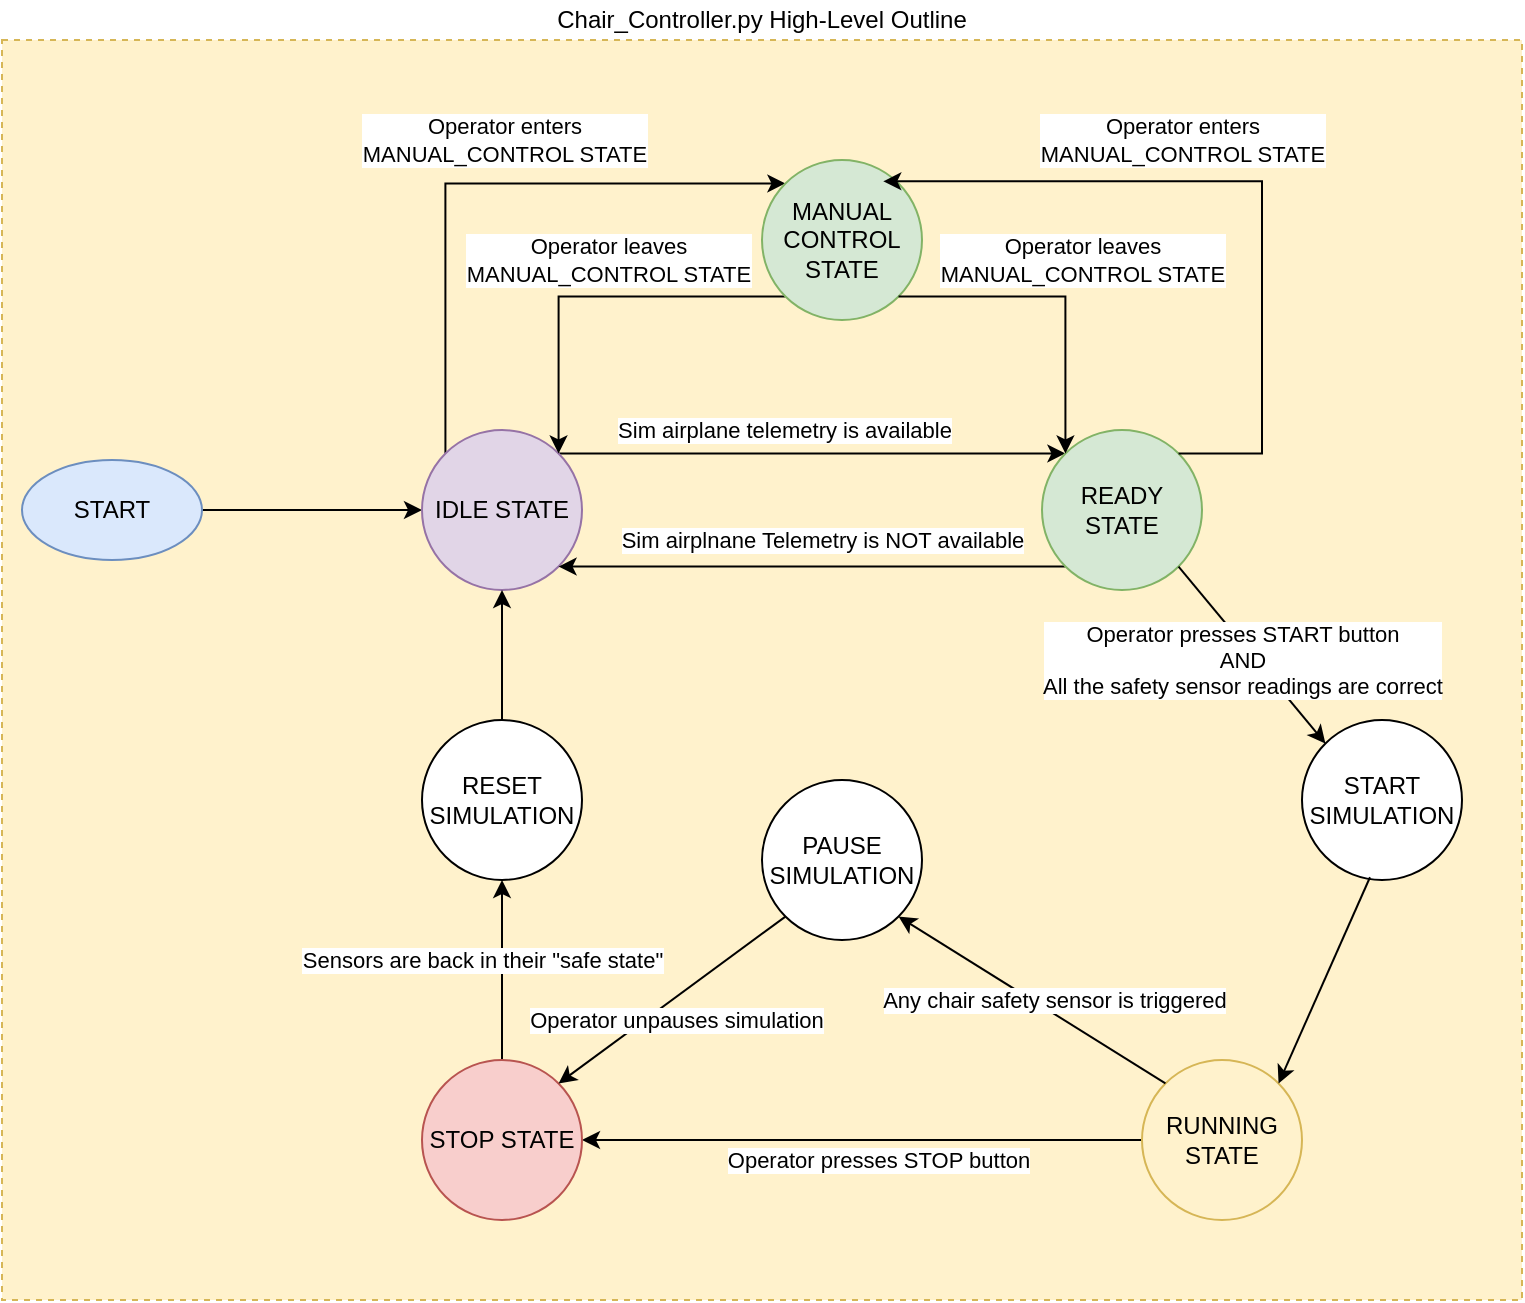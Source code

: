 <mxfile version="13.9.9" type="device"><diagram id="fqKPJh58C_-_WKvZx4oV" name="Page-1"><mxGraphModel dx="1088" dy="787" grid="1" gridSize="10" guides="1" tooltips="1" connect="1" arrows="1" fold="1" page="1" pageScale="1" pageWidth="827" pageHeight="1169" math="0" shadow="0"><root><mxCell id="0"/><mxCell id="1" parent="0"/><mxCell id="tAn7IkxYIOa6-lWWYuDk-38" value="" style="rounded=0;whiteSpace=wrap;html=1;fillColor=#fff2cc;strokeColor=#d6b656;dashed=1;" vertex="1" parent="1"><mxGeometry x="50" y="30" width="760" height="630" as="geometry"/></mxCell><mxCell id="tAn7IkxYIOa6-lWWYuDk-4" style="edgeStyle=orthogonalEdgeStyle;rounded=0;orthogonalLoop=1;jettySize=auto;html=1;exitX=1;exitY=0.5;exitDx=0;exitDy=0;" edge="1" parent="1" source="tAn7IkxYIOa6-lWWYuDk-1" target="tAn7IkxYIOa6-lWWYuDk-2"><mxGeometry relative="1" as="geometry"/></mxCell><mxCell id="tAn7IkxYIOa6-lWWYuDk-1" value="START" style="ellipse;whiteSpace=wrap;html=1;fillColor=#dae8fc;strokeColor=#6c8ebf;" vertex="1" parent="1"><mxGeometry x="60" y="240" width="90" height="50" as="geometry"/></mxCell><mxCell id="tAn7IkxYIOa6-lWWYuDk-5" style="edgeStyle=orthogonalEdgeStyle;rounded=0;orthogonalLoop=1;jettySize=auto;html=1;exitX=1;exitY=0;exitDx=0;exitDy=0;entryX=0;entryY=0;entryDx=0;entryDy=0;" edge="1" parent="1" source="tAn7IkxYIOa6-lWWYuDk-2" target="tAn7IkxYIOa6-lWWYuDk-3"><mxGeometry relative="1" as="geometry"/></mxCell><mxCell id="tAn7IkxYIOa6-lWWYuDk-6" value="Sim airplane telemetry is available" style="edgeLabel;html=1;align=center;verticalAlign=middle;resizable=0;points=[];" vertex="1" connectable="0" parent="tAn7IkxYIOa6-lWWYuDk-5"><mxGeometry x="-0.111" y="1" relative="1" as="geometry"><mxPoint y="-10.72" as="offset"/></mxGeometry></mxCell><mxCell id="tAn7IkxYIOa6-lWWYuDk-43" style="edgeStyle=orthogonalEdgeStyle;rounded=0;orthogonalLoop=1;jettySize=auto;html=1;exitX=0;exitY=0;exitDx=0;exitDy=0;entryX=0;entryY=1;entryDx=0;entryDy=0;" edge="1" parent="1" source="tAn7IkxYIOa6-lWWYuDk-2" target="tAn7IkxYIOa6-lWWYuDk-41"><mxGeometry relative="1" as="geometry"><Array as="points"><mxPoint x="272" y="102"/></Array></mxGeometry></mxCell><mxCell id="tAn7IkxYIOa6-lWWYuDk-46" value="Operator enters &lt;br&gt;MANUAL_CONTROL STATE" style="edgeLabel;html=1;align=center;verticalAlign=middle;resizable=0;points=[];" vertex="1" connectable="0" parent="tAn7IkxYIOa6-lWWYuDk-43"><mxGeometry x="0.357" y="8" relative="1" as="geometry"><mxPoint x="-42.69" y="-13.71" as="offset"/></mxGeometry></mxCell><mxCell id="tAn7IkxYIOa6-lWWYuDk-2" value="IDLE STATE" style="ellipse;whiteSpace=wrap;html=1;aspect=fixed;fillColor=#e1d5e7;strokeColor=#9673a6;" vertex="1" parent="1"><mxGeometry x="260" y="225" width="80" height="80" as="geometry"/></mxCell><mxCell id="tAn7IkxYIOa6-lWWYuDk-7" value="&lt;span style=&quot;color: rgb(0 , 0 , 0) ; font-family: &amp;#34;helvetica&amp;#34; ; font-size: 11px ; font-style: normal ; font-weight: 400 ; letter-spacing: normal ; text-align: center ; text-indent: 0px ; text-transform: none ; word-spacing: 0px ; background-color: rgb(255 , 255 , 255) ; display: inline ; float: none&quot;&gt;Sim airplnane Telemetry is NOT available&lt;/span&gt;" style="edgeStyle=orthogonalEdgeStyle;rounded=0;orthogonalLoop=1;jettySize=auto;html=1;exitX=0;exitY=1;exitDx=0;exitDy=0;entryX=1;entryY=1;entryDx=0;entryDy=0;" edge="1" parent="1" source="tAn7IkxYIOa6-lWWYuDk-3" target="tAn7IkxYIOa6-lWWYuDk-2"><mxGeometry x="-0.04" y="-13" relative="1" as="geometry"><mxPoint as="offset"/></mxGeometry></mxCell><mxCell id="tAn7IkxYIOa6-lWWYuDk-3" value="READY STATE" style="ellipse;whiteSpace=wrap;html=1;aspect=fixed;fillColor=#d5e8d4;strokeColor=#82b366;" vertex="1" parent="1"><mxGeometry x="570" y="225" width="80" height="80" as="geometry"/></mxCell><mxCell id="tAn7IkxYIOa6-lWWYuDk-29" style="edgeStyle=orthogonalEdgeStyle;rounded=0;orthogonalLoop=1;jettySize=auto;html=1;exitX=0;exitY=0.5;exitDx=0;exitDy=0;entryX=1;entryY=0.5;entryDx=0;entryDy=0;" edge="1" parent="1" source="tAn7IkxYIOa6-lWWYuDk-9" target="tAn7IkxYIOa6-lWWYuDk-16"><mxGeometry relative="1" as="geometry"/></mxCell><mxCell id="tAn7IkxYIOa6-lWWYuDk-30" value="Operator presses STOP button" style="edgeLabel;html=1;align=center;verticalAlign=middle;resizable=0;points=[];" vertex="1" connectable="0" parent="tAn7IkxYIOa6-lWWYuDk-29"><mxGeometry x="-0.089" y="1" relative="1" as="geometry"><mxPoint x="-5" y="9" as="offset"/></mxGeometry></mxCell><mxCell id="tAn7IkxYIOa6-lWWYuDk-9" value="RUNNING STATE" style="ellipse;whiteSpace=wrap;html=1;aspect=fixed;fillColor=#fff2cc;strokeColor=#d6b656;" vertex="1" parent="1"><mxGeometry x="620" y="540" width="80" height="80" as="geometry"/></mxCell><mxCell id="tAn7IkxYIOa6-lWWYuDk-37" value="Sensors are back in their &quot;safe state&quot;" style="edgeStyle=orthogonalEdgeStyle;rounded=0;orthogonalLoop=1;jettySize=auto;html=1;exitX=0.5;exitY=0;exitDx=0;exitDy=0;entryX=0.5;entryY=1;entryDx=0;entryDy=0;" edge="1" parent="1" source="tAn7IkxYIOa6-lWWYuDk-16" target="tAn7IkxYIOa6-lWWYuDk-35"><mxGeometry x="0.111" y="10" relative="1" as="geometry"><mxPoint as="offset"/></mxGeometry></mxCell><mxCell id="tAn7IkxYIOa6-lWWYuDk-16" value="STOP STATE" style="ellipse;whiteSpace=wrap;html=1;aspect=fixed;fillColor=#f8cecc;strokeColor=#b85450;" vertex="1" parent="1"><mxGeometry x="260" y="540" width="80" height="80" as="geometry"/></mxCell><mxCell id="tAn7IkxYIOa6-lWWYuDk-17" value="PAUSE SIMULATION" style="ellipse;whiteSpace=wrap;html=1;aspect=fixed;" vertex="1" parent="1"><mxGeometry x="430" y="400" width="80" height="80" as="geometry"/></mxCell><mxCell id="tAn7IkxYIOa6-lWWYuDk-20" value="Any chair safety sensor is triggered" style="endArrow=classic;html=1;exitX=0;exitY=0;exitDx=0;exitDy=0;entryX=1;entryY=1;entryDx=0;entryDy=0;" edge="1" parent="1" source="tAn7IkxYIOa6-lWWYuDk-9" target="tAn7IkxYIOa6-lWWYuDk-17"><mxGeometry x="-0.117" y="-6" width="50" height="50" relative="1" as="geometry"><mxPoint x="390" y="430" as="sourcePoint"/><mxPoint x="440" y="380" as="targetPoint"/><mxPoint as="offset"/></mxGeometry></mxCell><mxCell id="tAn7IkxYIOa6-lWWYuDk-22" value="START SIMULATION" style="ellipse;whiteSpace=wrap;html=1;aspect=fixed;" vertex="1" parent="1"><mxGeometry x="700" y="370" width="80" height="80" as="geometry"/></mxCell><mxCell id="tAn7IkxYIOa6-lWWYuDk-24" value="Operator presses START button&lt;br&gt;AND&lt;br&gt;All the safety sensor readings are correct" style="endArrow=classic;html=1;exitX=1;exitY=1;exitDx=0;exitDy=0;entryX=0;entryY=0;entryDx=0;entryDy=0;" edge="1" parent="1" source="tAn7IkxYIOa6-lWWYuDk-3" target="tAn7IkxYIOa6-lWWYuDk-22"><mxGeometry x="-0.022" y="-5" width="50" height="50" relative="1" as="geometry"><mxPoint x="508.284" y="391.716" as="sourcePoint"/><mxPoint x="591.716" y="303.284" as="targetPoint"/><mxPoint as="offset"/></mxGeometry></mxCell><mxCell id="tAn7IkxYIOa6-lWWYuDk-25" value="" style="endArrow=classic;html=1;exitX=0.425;exitY=0.983;exitDx=0;exitDy=0;entryX=1;entryY=0;entryDx=0;entryDy=0;exitPerimeter=0;" edge="1" parent="1" source="tAn7IkxYIOa6-lWWYuDk-22" target="tAn7IkxYIOa6-lWWYuDk-9"><mxGeometry width="50" height="50" relative="1" as="geometry"><mxPoint x="648.284" y="303.284" as="sourcePoint"/><mxPoint x="738" y="396" as="targetPoint"/></mxGeometry></mxCell><mxCell id="tAn7IkxYIOa6-lWWYuDk-36" style="edgeStyle=orthogonalEdgeStyle;rounded=0;orthogonalLoop=1;jettySize=auto;html=1;exitX=0.5;exitY=0;exitDx=0;exitDy=0;" edge="1" parent="1" source="tAn7IkxYIOa6-lWWYuDk-35" target="tAn7IkxYIOa6-lWWYuDk-2"><mxGeometry relative="1" as="geometry"/></mxCell><mxCell id="tAn7IkxYIOa6-lWWYuDk-35" value="RESET SIMULATION" style="ellipse;whiteSpace=wrap;html=1;aspect=fixed;" vertex="1" parent="1"><mxGeometry x="260" y="370" width="80" height="80" as="geometry"/></mxCell><mxCell id="tAn7IkxYIOa6-lWWYuDk-39" value="Chair_Controller.py High-Level Outline" style="text;html=1;strokeColor=none;fillColor=none;align=center;verticalAlign=middle;whiteSpace=wrap;rounded=0;dashed=1;" vertex="1" parent="1"><mxGeometry x="322" y="10" width="216" height="20" as="geometry"/></mxCell><mxCell id="tAn7IkxYIOa6-lWWYuDk-45" style="edgeStyle=orthogonalEdgeStyle;rounded=0;orthogonalLoop=1;jettySize=auto;html=1;exitX=1;exitY=1;exitDx=0;exitDy=0;entryX=1;entryY=0;entryDx=0;entryDy=0;" edge="1" parent="1" source="tAn7IkxYIOa6-lWWYuDk-41" target="tAn7IkxYIOa6-lWWYuDk-2"><mxGeometry relative="1" as="geometry"/></mxCell><mxCell id="tAn7IkxYIOa6-lWWYuDk-47" value="Operator leaves&lt;br&gt;MANUAL_CONTROL STATE" style="edgeLabel;html=1;align=center;verticalAlign=middle;resizable=0;points=[];" vertex="1" connectable="0" parent="tAn7IkxYIOa6-lWWYuDk-45"><mxGeometry x="-0.183" y="-5" relative="1" as="geometry"><mxPoint x="-10.72" y="-13.29" as="offset"/></mxGeometry></mxCell><mxCell id="tAn7IkxYIOa6-lWWYuDk-41" value="MANUAL CONTROL&lt;br&gt;STATE" style="ellipse;whiteSpace=wrap;html=1;aspect=fixed;fillColor=#d5e8d4;strokeColor=#82b366;direction=south;" vertex="1" parent="1"><mxGeometry x="430" y="90" width="80" height="80" as="geometry"/></mxCell><mxCell id="tAn7IkxYIOa6-lWWYuDk-49" style="edgeStyle=orthogonalEdgeStyle;rounded=0;orthogonalLoop=1;jettySize=auto;html=1;entryX=0.133;entryY=0.242;entryDx=0;entryDy=0;entryPerimeter=0;exitX=1;exitY=0;exitDx=0;exitDy=0;" edge="1" parent="1" source="tAn7IkxYIOa6-lWWYuDk-3" target="tAn7IkxYIOa6-lWWYuDk-41"><mxGeometry relative="1" as="geometry"><mxPoint x="610" y="230" as="sourcePoint"/><mxPoint x="510" y="120" as="targetPoint"/><Array as="points"><mxPoint x="680" y="237"/><mxPoint x="680" y="101"/></Array></mxGeometry></mxCell><mxCell id="tAn7IkxYIOa6-lWWYuDk-50" value="Operator enters &lt;br&gt;MANUAL_CONTROL STATE" style="edgeLabel;html=1;align=center;verticalAlign=middle;resizable=0;points=[];" vertex="1" connectable="0" parent="tAn7IkxYIOa6-lWWYuDk-49"><mxGeometry x="0.357" y="8" relative="1" as="geometry"><mxPoint x="30.6" y="-28.61" as="offset"/></mxGeometry></mxCell><mxCell id="tAn7IkxYIOa6-lWWYuDk-51" style="edgeStyle=orthogonalEdgeStyle;rounded=0;orthogonalLoop=1;jettySize=auto;html=1;exitX=1;exitY=0;exitDx=0;exitDy=0;entryX=0;entryY=0;entryDx=0;entryDy=0;" edge="1" parent="1" source="tAn7IkxYIOa6-lWWYuDk-41" target="tAn7IkxYIOa6-lWWYuDk-3"><mxGeometry relative="1" as="geometry"><mxPoint x="796.716" y="146.564" as="sourcePoint"/><mxPoint x="683.284" y="224.996" as="targetPoint"/></mxGeometry></mxCell><mxCell id="tAn7IkxYIOa6-lWWYuDk-52" value="Operator leaves&lt;br&gt;MANUAL_CONTROL STATE" style="edgeLabel;html=1;align=center;verticalAlign=middle;resizable=0;points=[];" vertex="1" connectable="0" parent="tAn7IkxYIOa6-lWWYuDk-51"><mxGeometry x="-0.183" y="-5" relative="1" as="geometry"><mxPoint x="25.72" y="-23.3" as="offset"/></mxGeometry></mxCell><mxCell id="tAn7IkxYIOa6-lWWYuDk-55" value="" style="endArrow=classic;html=1;exitX=0;exitY=1;exitDx=0;exitDy=0;entryX=1;entryY=0;entryDx=0;entryDy=0;" edge="1" parent="1" source="tAn7IkxYIOa6-lWWYuDk-17" target="tAn7IkxYIOa6-lWWYuDk-16"><mxGeometry width="50" height="50" relative="1" as="geometry"><mxPoint x="380" y="510" as="sourcePoint"/><mxPoint x="430" y="460" as="targetPoint"/></mxGeometry></mxCell><mxCell id="tAn7IkxYIOa6-lWWYuDk-57" value="Operator unpauses simulation" style="edgeLabel;html=1;align=center;verticalAlign=middle;resizable=0;points=[];" vertex="1" connectable="0" parent="tAn7IkxYIOa6-lWWYuDk-55"><mxGeometry x="0.064" y="9" relative="1" as="geometry"><mxPoint as="offset"/></mxGeometry></mxCell></root></mxGraphModel></diagram></mxfile>